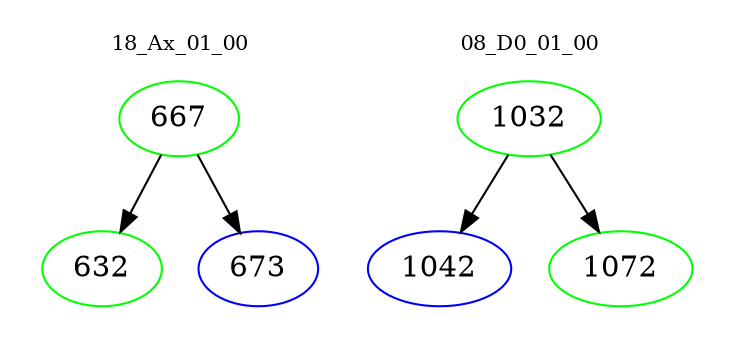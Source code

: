 digraph{
subgraph cluster_0 {
color = white
label = "18_Ax_01_00";
fontsize=10;
T0_667 [label="667", color="green"]
T0_667 -> T0_632 [color="black"]
T0_632 [label="632", color="green"]
T0_667 -> T0_673 [color="black"]
T0_673 [label="673", color="blue"]
}
subgraph cluster_1 {
color = white
label = "08_D0_01_00";
fontsize=10;
T1_1032 [label="1032", color="green"]
T1_1032 -> T1_1042 [color="black"]
T1_1042 [label="1042", color="blue"]
T1_1032 -> T1_1072 [color="black"]
T1_1072 [label="1072", color="green"]
}
}
